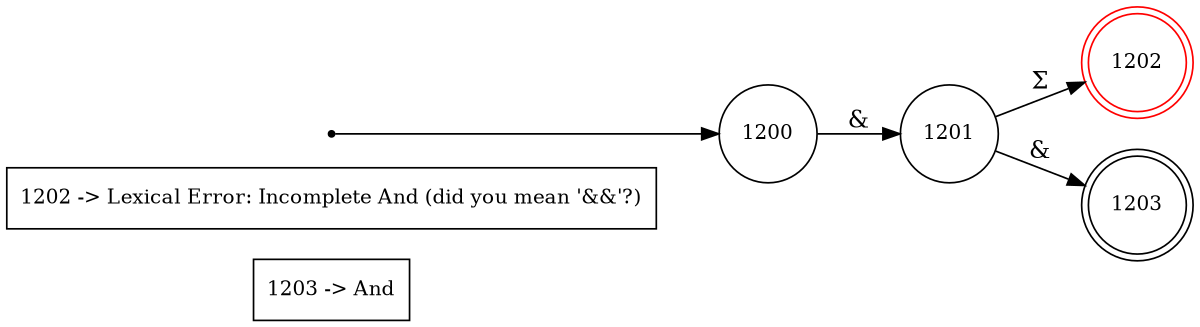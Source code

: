 digraph finite_state_machine {
	rankdir=LR;
	size="8,5"

	node [shape = rectangle, label="1203 -> And", fontsize=12] token1203;
	node [shape = rectangle, label="1202 -> Lexical Error: Incomplete And (did you mean '&&'?)", fontsize=12] token1202;

	node [shape = circle, label="1200", fontsize=12, color=black] 1200;
	node [shape = circle, label="1201", fontsize=12, color=black] 1201;
	node [shape = doublecircle, label="1202", fontsize=12, color=red] 1202;
	node [shape = doublecircle, label="1203", fontsize=12, color=black] 1203;

	node [shape = point, color=black] q0;
	q0	->	1200;

	1200	->	1201	[ label = "&" ];
	1201	->	1202	[ label = "Σ" ];
	1201	->	1203	[ label = "&" ];
}
